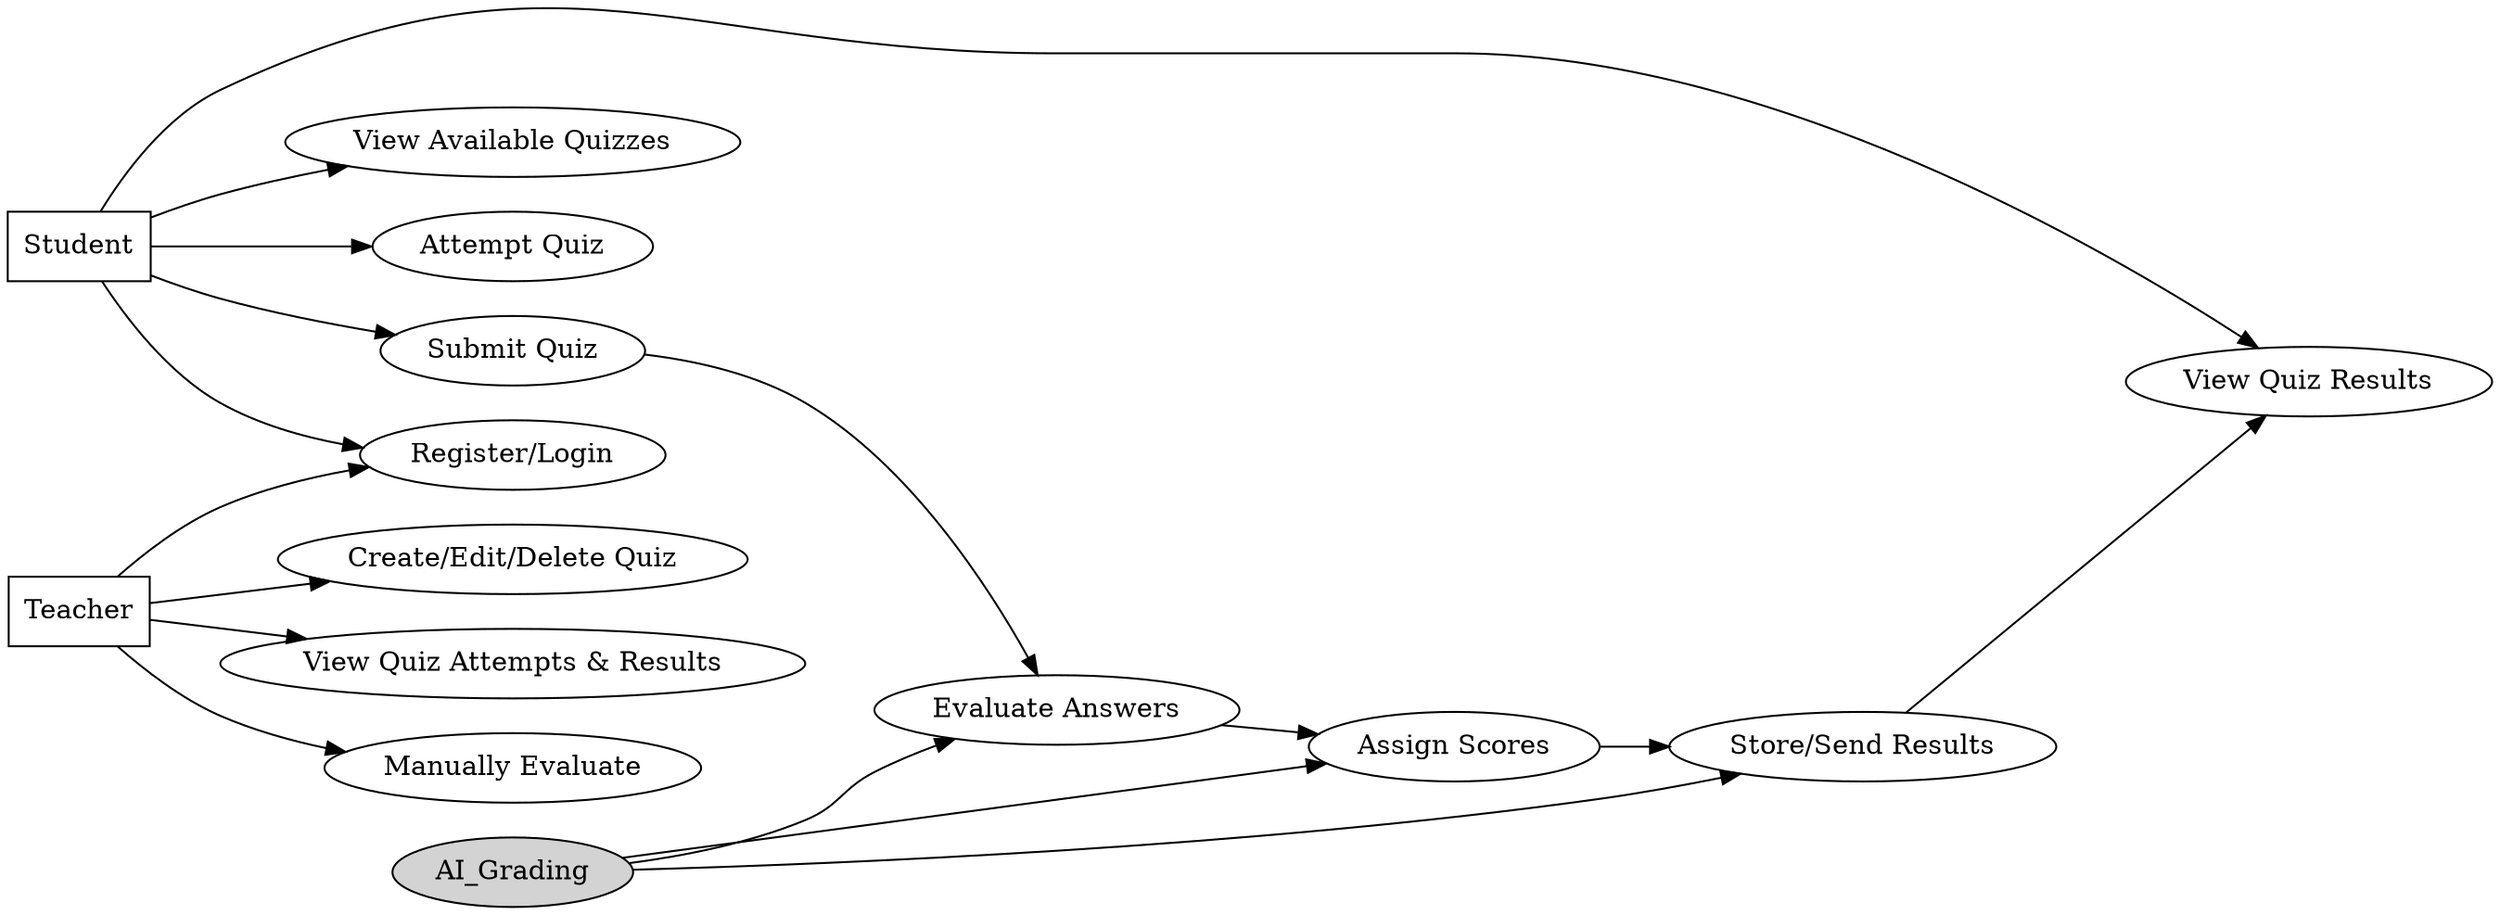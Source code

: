 digraph QuizSystem {
    rankdir=LR;
    node [shape=ellipse];

    // Actors
    Student [shape=actor];
    Teacher [shape=actor];
    AI_Grading [shape=ellipse, style=filled, fillcolor=lightgray];

    // Use Cases
    Register [label="Register/Login"];
    ViewQuizzes [label="View Available Quizzes"];
    AttemptQuiz [label="Attempt Quiz"];
    SubmitQuiz [label="Submit Quiz"];
    ViewResults [label="View Quiz Results"];
    
    CreateQuiz [label="Create/Edit/Delete Quiz"];
    ViewAttempts [label="View Quiz Attempts & Results"];
    EvaluateManually [label="Manually Evaluate"];
    
    EvaluateAI [label="Evaluate Answers"];
    AssignScores [label="Assign Scores"];
    StoreResults [label="Store/Send Results"];

    // Connections
    Student -> Register;
    Student -> ViewQuizzes;
    Student -> AttemptQuiz;
    Student -> SubmitQuiz;
    Student -> ViewResults;

    Teacher -> Register;
    Teacher -> CreateQuiz;
    Teacher -> ViewAttempts;
    Teacher -> EvaluateManually;

    AI_Grading -> EvaluateAI;
    AI_Grading -> AssignScores;
    AI_Grading -> StoreResults;

    SubmitQuiz -> EvaluateAI;
    EvaluateAI -> AssignScores;
    AssignScores -> StoreResults;
    StoreResults -> ViewResults;
}
